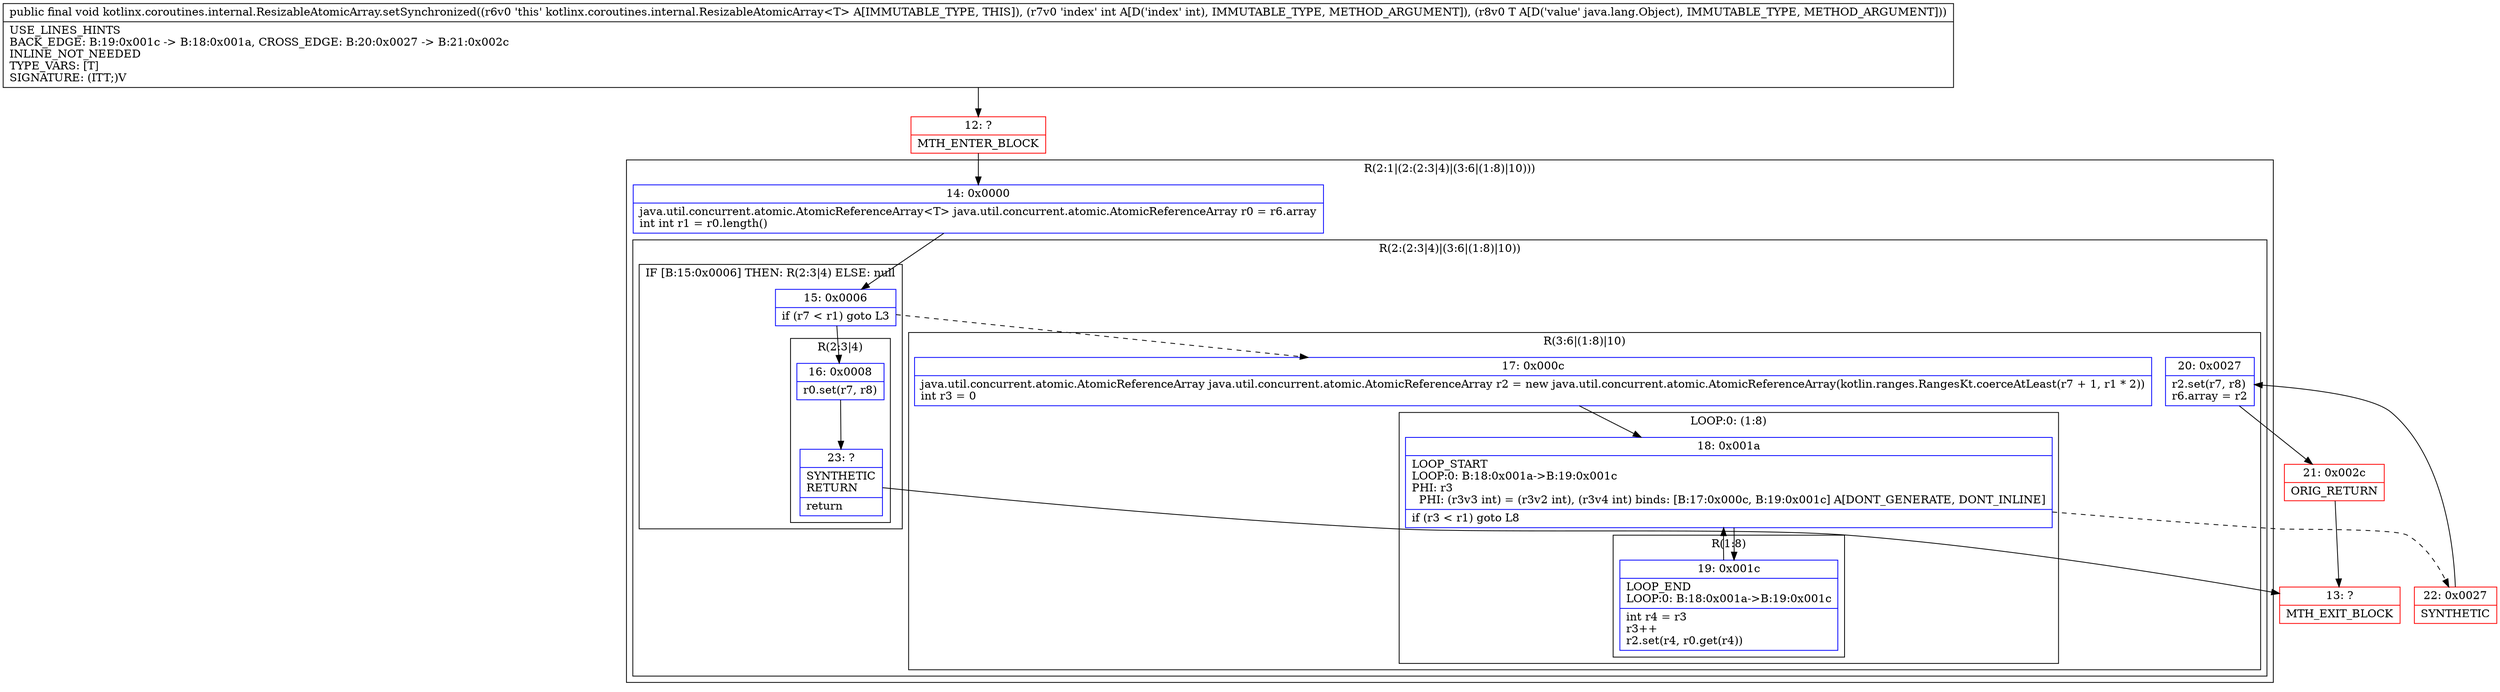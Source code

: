 digraph "CFG forkotlinx.coroutines.internal.ResizableAtomicArray.setSynchronized(ILjava\/lang\/Object;)V" {
subgraph cluster_Region_1399562112 {
label = "R(2:1|(2:(2:3|4)|(3:6|(1:8)|10)))";
node [shape=record,color=blue];
Node_14 [shape=record,label="{14\:\ 0x0000|java.util.concurrent.atomic.AtomicReferenceArray\<T\> java.util.concurrent.atomic.AtomicReferenceArray r0 = r6.array\lint int r1 = r0.length()\l}"];
subgraph cluster_Region_1248114268 {
label = "R(2:(2:3|4)|(3:6|(1:8)|10))";
node [shape=record,color=blue];
subgraph cluster_IfRegion_1299490854 {
label = "IF [B:15:0x0006] THEN: R(2:3|4) ELSE: null";
node [shape=record,color=blue];
Node_15 [shape=record,label="{15\:\ 0x0006|if (r7 \< r1) goto L3\l}"];
subgraph cluster_Region_979452674 {
label = "R(2:3|4)";
node [shape=record,color=blue];
Node_16 [shape=record,label="{16\:\ 0x0008|r0.set(r7, r8)\l}"];
Node_23 [shape=record,label="{23\:\ ?|SYNTHETIC\lRETURN\l|return\l}"];
}
}
subgraph cluster_Region_1122806167 {
label = "R(3:6|(1:8)|10)";
node [shape=record,color=blue];
Node_17 [shape=record,label="{17\:\ 0x000c|java.util.concurrent.atomic.AtomicReferenceArray java.util.concurrent.atomic.AtomicReferenceArray r2 = new java.util.concurrent.atomic.AtomicReferenceArray(kotlin.ranges.RangesKt.coerceAtLeast(r7 + 1, r1 * 2))\lint r3 = 0\l}"];
subgraph cluster_LoopRegion_1915063195 {
label = "LOOP:0: (1:8)";
node [shape=record,color=blue];
Node_18 [shape=record,label="{18\:\ 0x001a|LOOP_START\lLOOP:0: B:18:0x001a\-\>B:19:0x001c\lPHI: r3 \l  PHI: (r3v3 int) = (r3v2 int), (r3v4 int) binds: [B:17:0x000c, B:19:0x001c] A[DONT_GENERATE, DONT_INLINE]\l|if (r3 \< r1) goto L8\l}"];
subgraph cluster_Region_1890297112 {
label = "R(1:8)";
node [shape=record,color=blue];
Node_19 [shape=record,label="{19\:\ 0x001c|LOOP_END\lLOOP:0: B:18:0x001a\-\>B:19:0x001c\l|int r4 = r3\lr3++\lr2.set(r4, r0.get(r4))\l}"];
}
}
Node_20 [shape=record,label="{20\:\ 0x0027|r2.set(r7, r8)\lr6.array = r2\l}"];
}
}
}
Node_12 [shape=record,color=red,label="{12\:\ ?|MTH_ENTER_BLOCK\l}"];
Node_13 [shape=record,color=red,label="{13\:\ ?|MTH_EXIT_BLOCK\l}"];
Node_22 [shape=record,color=red,label="{22\:\ 0x0027|SYNTHETIC\l}"];
Node_21 [shape=record,color=red,label="{21\:\ 0x002c|ORIG_RETURN\l}"];
MethodNode[shape=record,label="{public final void kotlinx.coroutines.internal.ResizableAtomicArray.setSynchronized((r6v0 'this' kotlinx.coroutines.internal.ResizableAtomicArray\<T\> A[IMMUTABLE_TYPE, THIS]), (r7v0 'index' int A[D('index' int), IMMUTABLE_TYPE, METHOD_ARGUMENT]), (r8v0 T A[D('value' java.lang.Object), IMMUTABLE_TYPE, METHOD_ARGUMENT]))  | USE_LINES_HINTS\lBACK_EDGE: B:19:0x001c \-\> B:18:0x001a, CROSS_EDGE: B:20:0x0027 \-\> B:21:0x002c\lINLINE_NOT_NEEDED\lTYPE_VARS: [T]\lSIGNATURE: (ITT;)V\l}"];
MethodNode -> Node_12;Node_14 -> Node_15;
Node_15 -> Node_16;
Node_15 -> Node_17[style=dashed];
Node_16 -> Node_23;
Node_23 -> Node_13;
Node_17 -> Node_18;
Node_18 -> Node_19;
Node_18 -> Node_22[style=dashed];
Node_19 -> Node_18;
Node_20 -> Node_21;
Node_12 -> Node_14;
Node_22 -> Node_20;
Node_21 -> Node_13;
}

